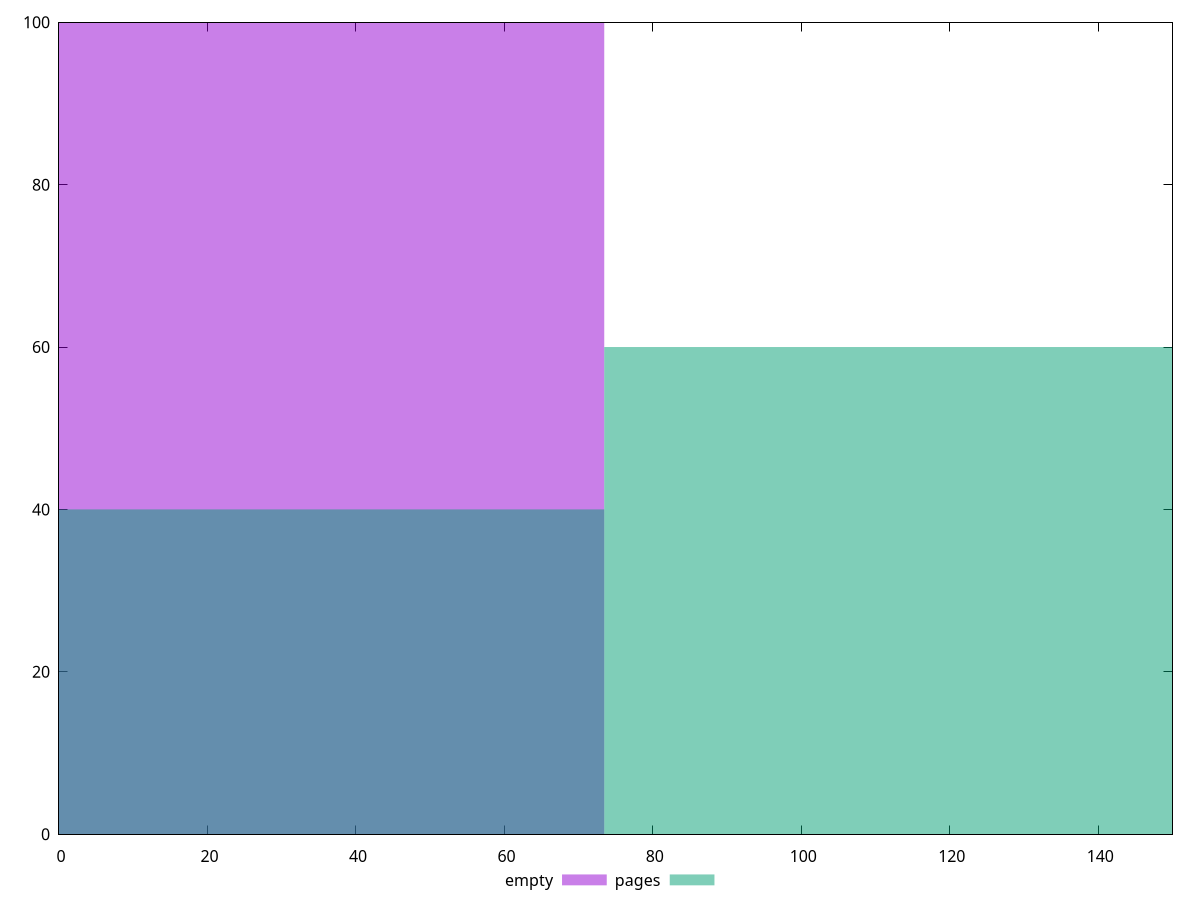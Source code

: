 reset

$empty <<EOF
0 100
EOF

$pages <<EOF
0 40
146.9015826358649 60
EOF

set key outside below
set boxwidth 146.9015826358649
set xrange [0:150]
set yrange [0:100]
set style fill transparent solid 0.5 noborder
set terminal svg size 640, 500 enhanced background rgb 'white'
set output "report_00007_2020-12-11T15:55:29.892Z/unminified-javascript/comparison/histogram/0_vs_1.svg"

plot $empty title "empty" with boxes, \
     $pages title "pages" with boxes

reset
